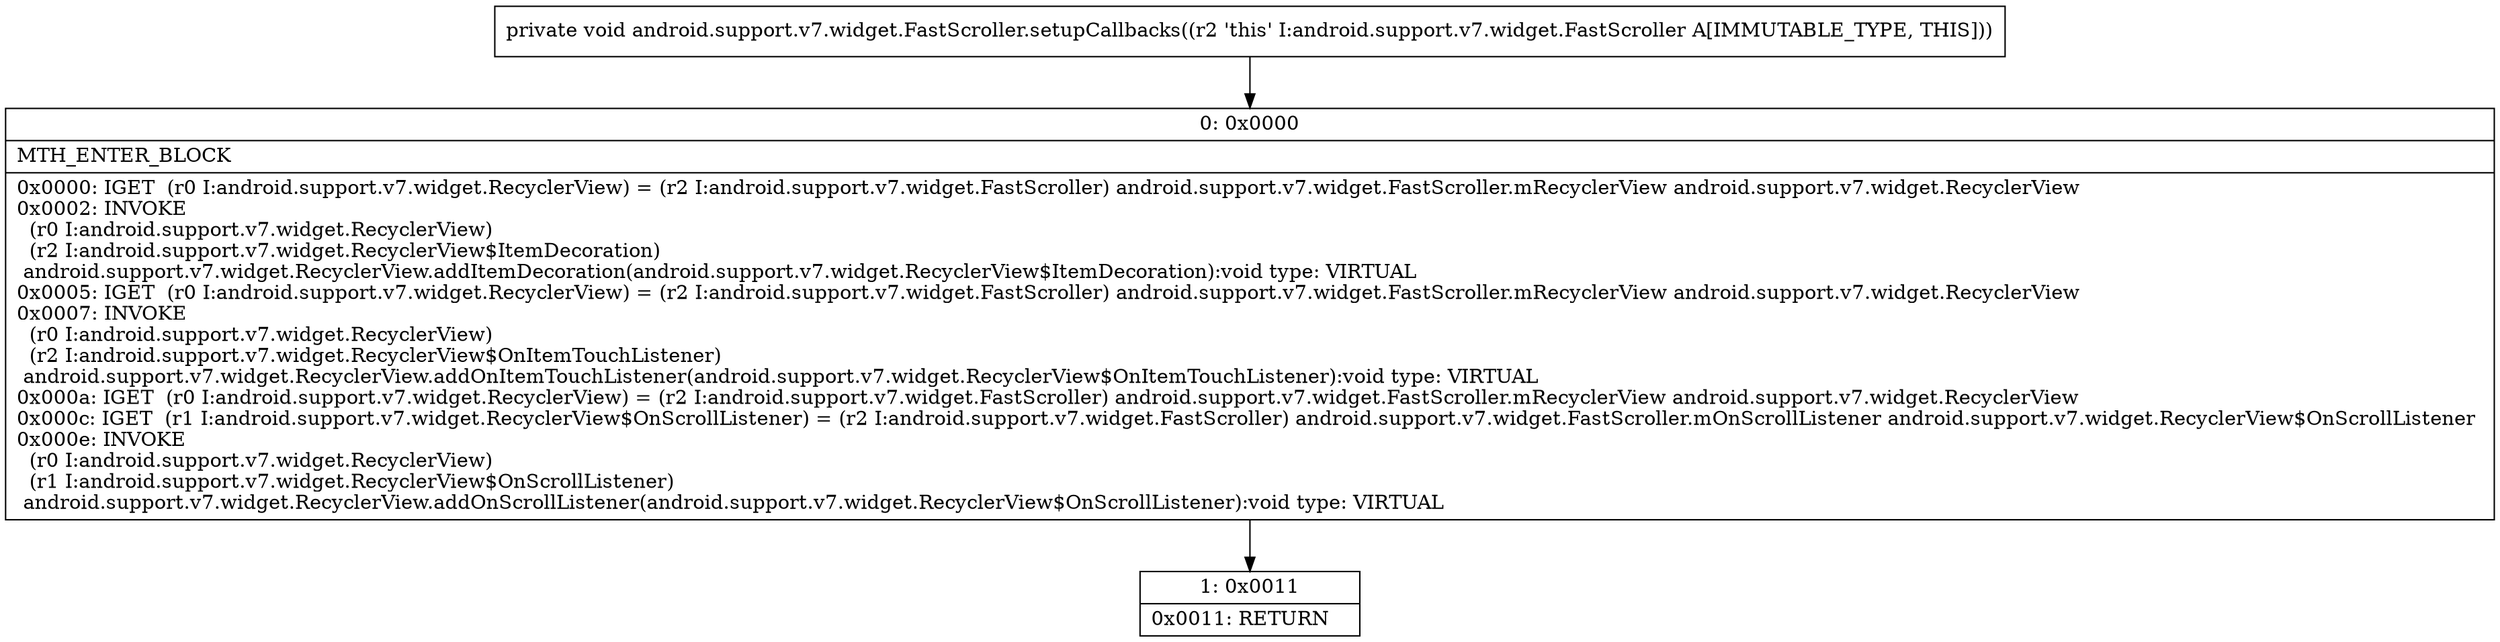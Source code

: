digraph "CFG forandroid.support.v7.widget.FastScroller.setupCallbacks()V" {
Node_0 [shape=record,label="{0\:\ 0x0000|MTH_ENTER_BLOCK\l|0x0000: IGET  (r0 I:android.support.v7.widget.RecyclerView) = (r2 I:android.support.v7.widget.FastScroller) android.support.v7.widget.FastScroller.mRecyclerView android.support.v7.widget.RecyclerView \l0x0002: INVOKE  \l  (r0 I:android.support.v7.widget.RecyclerView)\l  (r2 I:android.support.v7.widget.RecyclerView$ItemDecoration)\l android.support.v7.widget.RecyclerView.addItemDecoration(android.support.v7.widget.RecyclerView$ItemDecoration):void type: VIRTUAL \l0x0005: IGET  (r0 I:android.support.v7.widget.RecyclerView) = (r2 I:android.support.v7.widget.FastScroller) android.support.v7.widget.FastScroller.mRecyclerView android.support.v7.widget.RecyclerView \l0x0007: INVOKE  \l  (r0 I:android.support.v7.widget.RecyclerView)\l  (r2 I:android.support.v7.widget.RecyclerView$OnItemTouchListener)\l android.support.v7.widget.RecyclerView.addOnItemTouchListener(android.support.v7.widget.RecyclerView$OnItemTouchListener):void type: VIRTUAL \l0x000a: IGET  (r0 I:android.support.v7.widget.RecyclerView) = (r2 I:android.support.v7.widget.FastScroller) android.support.v7.widget.FastScroller.mRecyclerView android.support.v7.widget.RecyclerView \l0x000c: IGET  (r1 I:android.support.v7.widget.RecyclerView$OnScrollListener) = (r2 I:android.support.v7.widget.FastScroller) android.support.v7.widget.FastScroller.mOnScrollListener android.support.v7.widget.RecyclerView$OnScrollListener \l0x000e: INVOKE  \l  (r0 I:android.support.v7.widget.RecyclerView)\l  (r1 I:android.support.v7.widget.RecyclerView$OnScrollListener)\l android.support.v7.widget.RecyclerView.addOnScrollListener(android.support.v7.widget.RecyclerView$OnScrollListener):void type: VIRTUAL \l}"];
Node_1 [shape=record,label="{1\:\ 0x0011|0x0011: RETURN   \l}"];
MethodNode[shape=record,label="{private void android.support.v7.widget.FastScroller.setupCallbacks((r2 'this' I:android.support.v7.widget.FastScroller A[IMMUTABLE_TYPE, THIS])) }"];
MethodNode -> Node_0;
Node_0 -> Node_1;
}

